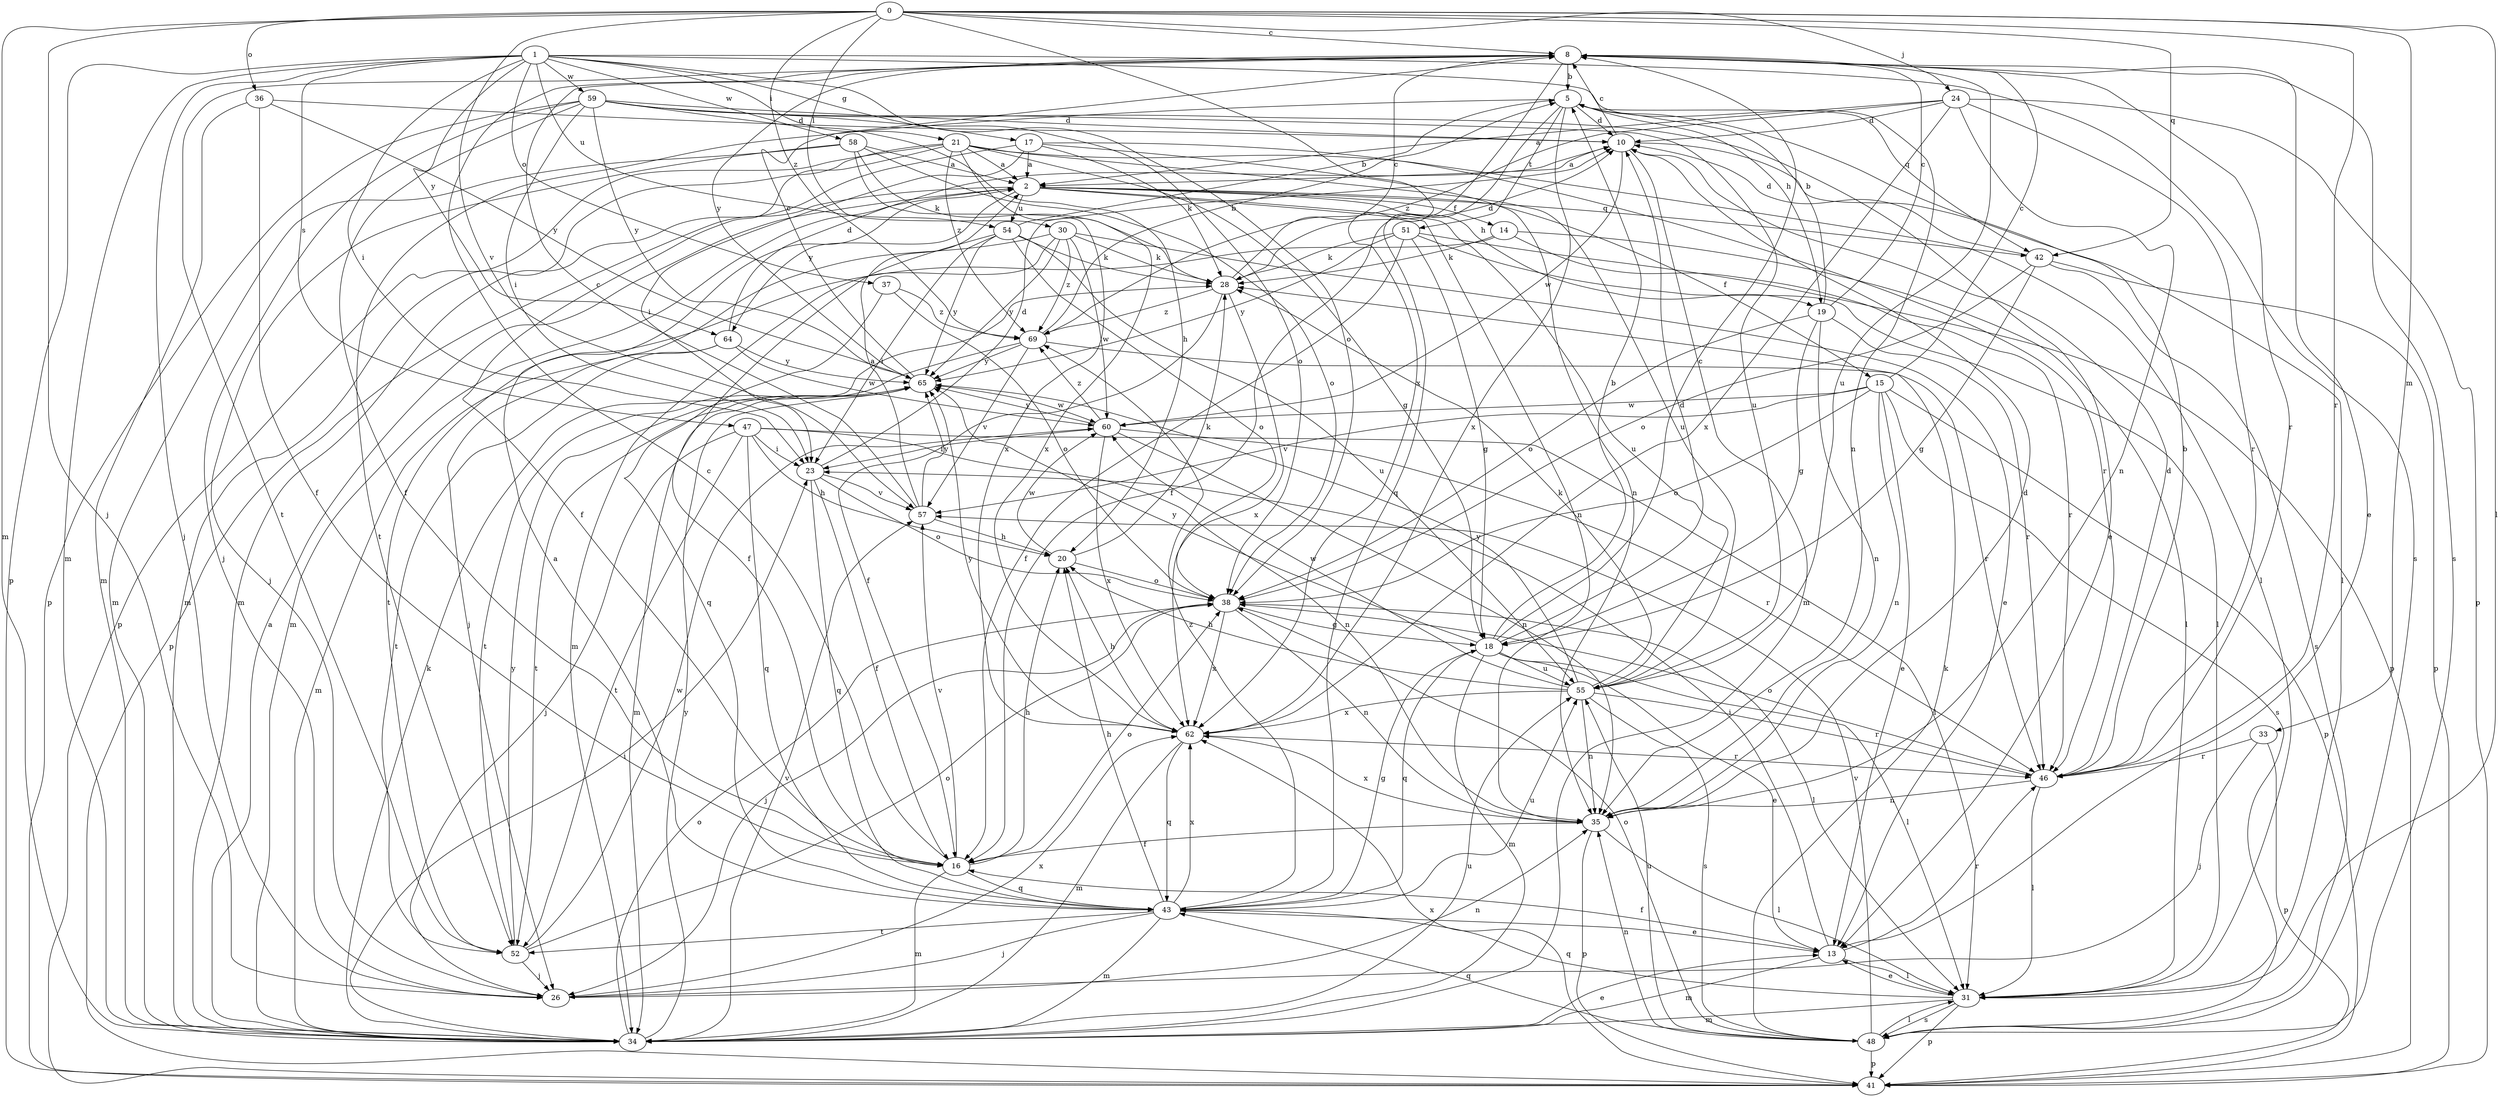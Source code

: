 strict digraph  {
0;
1;
2;
5;
8;
10;
13;
14;
15;
16;
17;
18;
19;
20;
21;
23;
24;
26;
28;
30;
31;
33;
34;
35;
36;
37;
38;
41;
42;
43;
46;
47;
48;
51;
52;
54;
55;
57;
58;
59;
60;
62;
64;
65;
69;
0 -> 8  [label=c];
0 -> 24  [label=j];
0 -> 26  [label=j];
0 -> 30  [label=l];
0 -> 31  [label=l];
0 -> 33  [label=m];
0 -> 34  [label=m];
0 -> 36  [label=o];
0 -> 42  [label=q];
0 -> 46  [label=r];
0 -> 57  [label=v];
0 -> 62  [label=x];
0 -> 69  [label=z];
1 -> 17  [label=g];
1 -> 21  [label=i];
1 -> 23  [label=i];
1 -> 26  [label=j];
1 -> 34  [label=m];
1 -> 35  [label=n];
1 -> 37  [label=o];
1 -> 38  [label=o];
1 -> 41  [label=p];
1 -> 47  [label=s];
1 -> 48  [label=s];
1 -> 54  [label=u];
1 -> 58  [label=w];
1 -> 59  [label=w];
1 -> 64  [label=y];
2 -> 14  [label=f];
2 -> 15  [label=f];
2 -> 19  [label=h];
2 -> 34  [label=m];
2 -> 35  [label=n];
2 -> 41  [label=p];
2 -> 42  [label=q];
2 -> 54  [label=u];
2 -> 55  [label=u];
2 -> 64  [label=y];
5 -> 10  [label=d];
5 -> 16  [label=f];
5 -> 19  [label=h];
5 -> 42  [label=q];
5 -> 51  [label=t];
5 -> 52  [label=t];
5 -> 62  [label=x];
8 -> 5  [label=b];
8 -> 13  [label=e];
8 -> 43  [label=q];
8 -> 46  [label=r];
8 -> 48  [label=s];
8 -> 52  [label=t];
8 -> 55  [label=u];
8 -> 65  [label=y];
10 -> 2  [label=a];
10 -> 8  [label=c];
10 -> 31  [label=l];
10 -> 34  [label=m];
10 -> 60  [label=w];
13 -> 16  [label=f];
13 -> 23  [label=i];
13 -> 31  [label=l];
13 -> 34  [label=m];
13 -> 46  [label=r];
14 -> 28  [label=k];
14 -> 31  [label=l];
14 -> 46  [label=r];
14 -> 52  [label=t];
15 -> 8  [label=c];
15 -> 13  [label=e];
15 -> 35  [label=n];
15 -> 38  [label=o];
15 -> 41  [label=p];
15 -> 48  [label=s];
15 -> 57  [label=v];
15 -> 60  [label=w];
16 -> 8  [label=c];
16 -> 20  [label=h];
16 -> 34  [label=m];
16 -> 38  [label=o];
16 -> 43  [label=q];
16 -> 57  [label=v];
17 -> 2  [label=a];
17 -> 23  [label=i];
17 -> 28  [label=k];
17 -> 34  [label=m];
17 -> 35  [label=n];
17 -> 46  [label=r];
18 -> 5  [label=b];
18 -> 8  [label=c];
18 -> 10  [label=d];
18 -> 13  [label=e];
18 -> 31  [label=l];
18 -> 34  [label=m];
18 -> 43  [label=q];
18 -> 55  [label=u];
18 -> 65  [label=y];
19 -> 5  [label=b];
19 -> 8  [label=c];
19 -> 18  [label=g];
19 -> 35  [label=n];
19 -> 38  [label=o];
19 -> 46  [label=r];
20 -> 28  [label=k];
20 -> 38  [label=o];
20 -> 60  [label=w];
21 -> 2  [label=a];
21 -> 16  [label=f];
21 -> 18  [label=g];
21 -> 31  [label=l];
21 -> 34  [label=m];
21 -> 41  [label=p];
21 -> 55  [label=u];
21 -> 62  [label=x];
21 -> 69  [label=z];
23 -> 10  [label=d];
23 -> 16  [label=f];
23 -> 38  [label=o];
23 -> 43  [label=q];
23 -> 57  [label=v];
24 -> 2  [label=a];
24 -> 10  [label=d];
24 -> 35  [label=n];
24 -> 41  [label=p];
24 -> 46  [label=r];
24 -> 62  [label=x];
24 -> 69  [label=z];
26 -> 35  [label=n];
26 -> 62  [label=x];
28 -> 8  [label=c];
28 -> 10  [label=d];
28 -> 16  [label=f];
28 -> 62  [label=x];
28 -> 69  [label=z];
30 -> 13  [label=e];
30 -> 26  [label=j];
30 -> 28  [label=k];
30 -> 34  [label=m];
30 -> 60  [label=w];
30 -> 65  [label=y];
30 -> 69  [label=z];
31 -> 13  [label=e];
31 -> 34  [label=m];
31 -> 41  [label=p];
31 -> 43  [label=q];
31 -> 48  [label=s];
33 -> 26  [label=j];
33 -> 41  [label=p];
33 -> 46  [label=r];
34 -> 2  [label=a];
34 -> 13  [label=e];
34 -> 23  [label=i];
34 -> 28  [label=k];
34 -> 38  [label=o];
34 -> 55  [label=u];
34 -> 57  [label=v];
34 -> 65  [label=y];
35 -> 10  [label=d];
35 -> 16  [label=f];
35 -> 31  [label=l];
35 -> 41  [label=p];
35 -> 62  [label=x];
36 -> 10  [label=d];
36 -> 16  [label=f];
36 -> 34  [label=m];
36 -> 65  [label=y];
37 -> 38  [label=o];
37 -> 43  [label=q];
37 -> 69  [label=z];
38 -> 18  [label=g];
38 -> 26  [label=j];
38 -> 31  [label=l];
38 -> 35  [label=n];
38 -> 62  [label=x];
41 -> 62  [label=x];
42 -> 10  [label=d];
42 -> 18  [label=g];
42 -> 38  [label=o];
42 -> 41  [label=p];
42 -> 48  [label=s];
43 -> 2  [label=a];
43 -> 13  [label=e];
43 -> 18  [label=g];
43 -> 20  [label=h];
43 -> 26  [label=j];
43 -> 34  [label=m];
43 -> 52  [label=t];
43 -> 55  [label=u];
43 -> 62  [label=x];
43 -> 69  [label=z];
46 -> 5  [label=b];
46 -> 10  [label=d];
46 -> 31  [label=l];
46 -> 35  [label=n];
46 -> 38  [label=o];
47 -> 20  [label=h];
47 -> 23  [label=i];
47 -> 26  [label=j];
47 -> 31  [label=l];
47 -> 35  [label=n];
47 -> 43  [label=q];
47 -> 52  [label=t];
48 -> 28  [label=k];
48 -> 31  [label=l];
48 -> 35  [label=n];
48 -> 38  [label=o];
48 -> 41  [label=p];
48 -> 43  [label=q];
48 -> 55  [label=u];
48 -> 57  [label=v];
51 -> 16  [label=f];
51 -> 18  [label=g];
51 -> 28  [label=k];
51 -> 31  [label=l];
51 -> 41  [label=p];
51 -> 65  [label=y];
52 -> 26  [label=j];
52 -> 38  [label=o];
52 -> 60  [label=w];
52 -> 65  [label=y];
54 -> 5  [label=b];
54 -> 16  [label=f];
54 -> 23  [label=i];
54 -> 28  [label=k];
54 -> 38  [label=o];
54 -> 55  [label=u];
54 -> 65  [label=y];
55 -> 20  [label=h];
55 -> 28  [label=k];
55 -> 35  [label=n];
55 -> 46  [label=r];
55 -> 48  [label=s];
55 -> 60  [label=w];
55 -> 62  [label=x];
55 -> 65  [label=y];
57 -> 2  [label=a];
57 -> 8  [label=c];
57 -> 20  [label=h];
57 -> 65  [label=y];
58 -> 2  [label=a];
58 -> 26  [label=j];
58 -> 28  [label=k];
58 -> 34  [label=m];
58 -> 38  [label=o];
58 -> 62  [label=x];
59 -> 10  [label=d];
59 -> 13  [label=e];
59 -> 16  [label=f];
59 -> 20  [label=h];
59 -> 23  [label=i];
59 -> 26  [label=j];
59 -> 38  [label=o];
59 -> 41  [label=p];
59 -> 55  [label=u];
59 -> 65  [label=y];
60 -> 23  [label=i];
60 -> 35  [label=n];
60 -> 46  [label=r];
60 -> 62  [label=x];
60 -> 65  [label=y];
60 -> 69  [label=z];
62 -> 20  [label=h];
62 -> 34  [label=m];
62 -> 43  [label=q];
62 -> 46  [label=r];
62 -> 65  [label=y];
64 -> 10  [label=d];
64 -> 34  [label=m];
64 -> 52  [label=t];
64 -> 60  [label=w];
64 -> 65  [label=y];
65 -> 8  [label=c];
65 -> 34  [label=m];
65 -> 52  [label=t];
65 -> 60  [label=w];
69 -> 5  [label=b];
69 -> 46  [label=r];
69 -> 52  [label=t];
69 -> 57  [label=v];
69 -> 65  [label=y];
}
